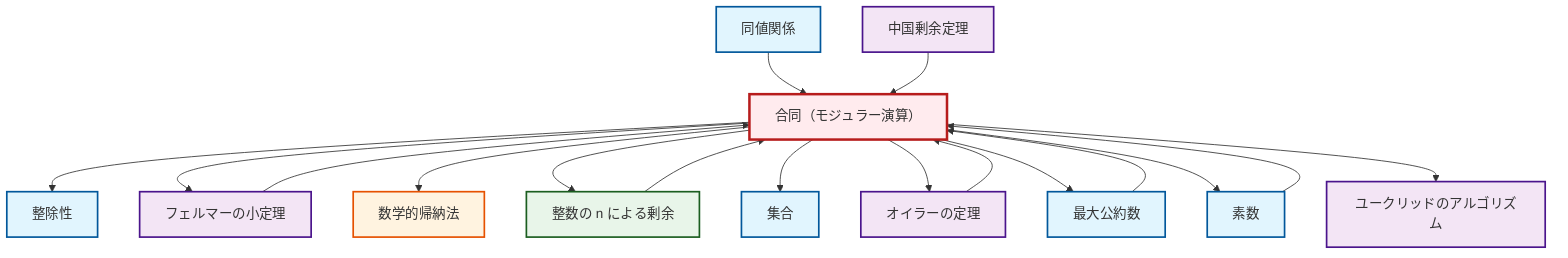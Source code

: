 graph TD
    classDef definition fill:#e1f5fe,stroke:#01579b,stroke-width:2px
    classDef theorem fill:#f3e5f5,stroke:#4a148c,stroke-width:2px
    classDef axiom fill:#fff3e0,stroke:#e65100,stroke-width:2px
    classDef example fill:#e8f5e9,stroke:#1b5e20,stroke-width:2px
    classDef current fill:#ffebee,stroke:#b71c1c,stroke-width:3px
    def-congruence["合同（モジュラー演算）"]:::definition
    ax-induction["数学的帰納法"]:::axiom
    def-gcd["最大公約数"]:::definition
    thm-euler["オイラーの定理"]:::theorem
    def-divisibility["整除性"]:::definition
    def-set["集合"]:::definition
    thm-chinese-remainder["中国剰余定理"]:::theorem
    def-equivalence-relation["同値関係"]:::definition
    def-prime["素数"]:::definition
    thm-euclidean-algorithm["ユークリッドのアルゴリズム"]:::theorem
    ex-quotient-integers-mod-n["整数の n による剰余"]:::example
    thm-fermat-little["フェルマーの小定理"]:::theorem
    def-congruence --> def-divisibility
    def-congruence --> thm-fermat-little
    thm-fermat-little --> def-congruence
    thm-euler --> def-congruence
    def-gcd --> def-congruence
    def-congruence --> ax-induction
    def-congruence --> ex-quotient-integers-mod-n
    def-congruence --> def-set
    def-equivalence-relation --> def-congruence
    thm-chinese-remainder --> def-congruence
    def-congruence --> thm-euler
    def-prime --> def-congruence
    ex-quotient-integers-mod-n --> def-congruence
    def-congruence --> def-gcd
    def-congruence --> def-prime
    def-congruence --> thm-euclidean-algorithm
    class def-congruence current